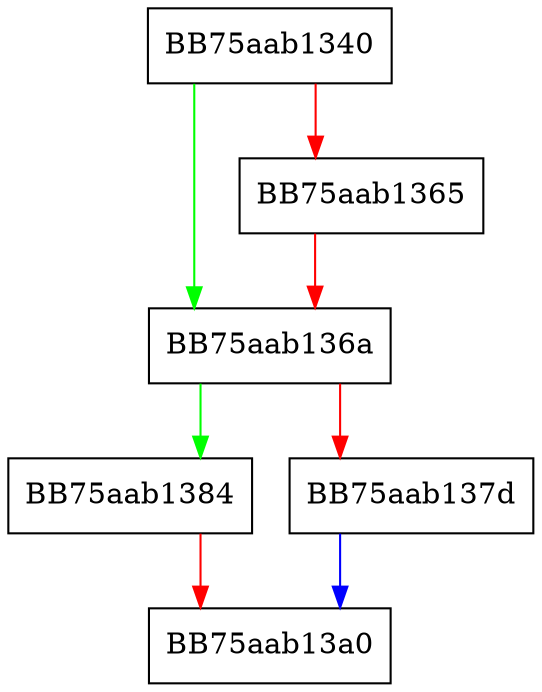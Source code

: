 digraph DeleteSubKey {
  node [shape="box"];
  graph [splines=ortho];
  BB75aab1340 -> BB75aab136a [color="green"];
  BB75aab1340 -> BB75aab1365 [color="red"];
  BB75aab1365 -> BB75aab136a [color="red"];
  BB75aab136a -> BB75aab1384 [color="green"];
  BB75aab136a -> BB75aab137d [color="red"];
  BB75aab137d -> BB75aab13a0 [color="blue"];
  BB75aab1384 -> BB75aab13a0 [color="red"];
}